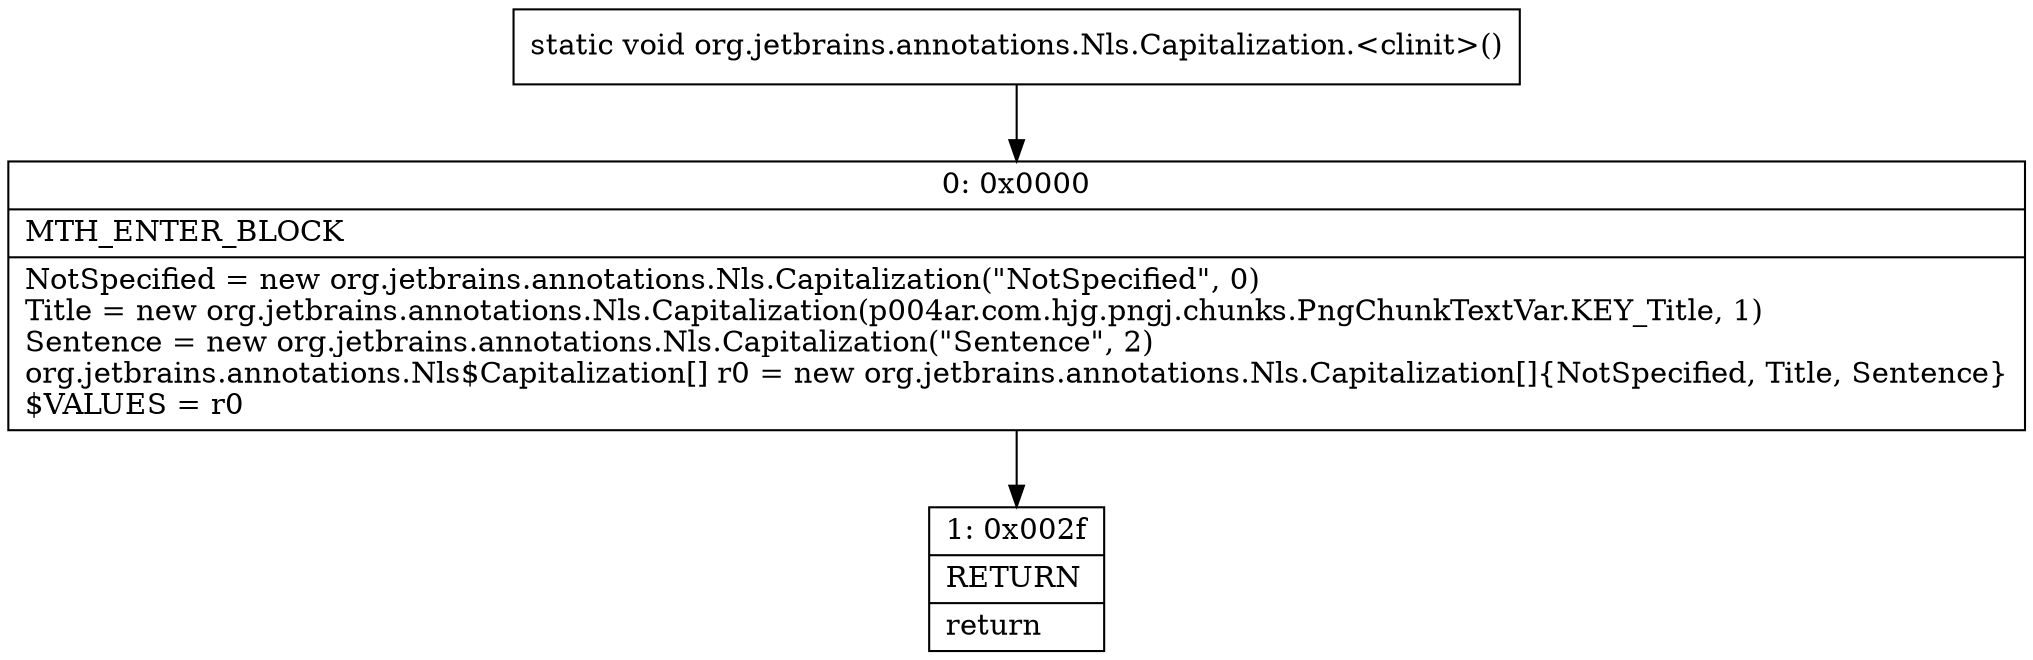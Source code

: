digraph "CFG fororg.jetbrains.annotations.Nls.Capitalization.\<clinit\>()V" {
Node_0 [shape=record,label="{0\:\ 0x0000|MTH_ENTER_BLOCK\l|NotSpecified = new org.jetbrains.annotations.Nls.Capitalization(\"NotSpecified\", 0)\lTitle = new org.jetbrains.annotations.Nls.Capitalization(p004ar.com.hjg.pngj.chunks.PngChunkTextVar.KEY_Title, 1)\lSentence = new org.jetbrains.annotations.Nls.Capitalization(\"Sentence\", 2)\lorg.jetbrains.annotations.Nls$Capitalization[] r0 = new org.jetbrains.annotations.Nls.Capitalization[]\{NotSpecified, Title, Sentence\}\l$VALUES = r0\l}"];
Node_1 [shape=record,label="{1\:\ 0x002f|RETURN\l|return\l}"];
MethodNode[shape=record,label="{static void org.jetbrains.annotations.Nls.Capitalization.\<clinit\>() }"];
MethodNode -> Node_0;
Node_0 -> Node_1;
}

